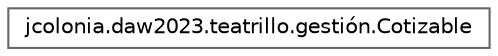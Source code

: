 digraph "Gráfico de jerarquía de clases"
{
 // INTERACTIVE_SVG=YES
 // LATEX_PDF_SIZE
  bgcolor="transparent";
  edge [fontname=Helvetica,fontsize=10,labelfontname=Helvetica,labelfontsize=10];
  node [fontname=Helvetica,fontsize=10,shape=box,height=0.2,width=0.4];
  rankdir="LR";
  Node0 [id="Node000000",label="jcolonia.daw2023.teatrillo.gestión.Cotizable",height=0.2,width=0.4,color="grey40", fillcolor="white", style="filled",URL="$interfacejcolonia_1_1daw2023_1_1teatrillo_1_1gesti_xC3_xB3n_1_1_cotizable.html",tooltip="Sujeto compatible con Nominilla."];
}
